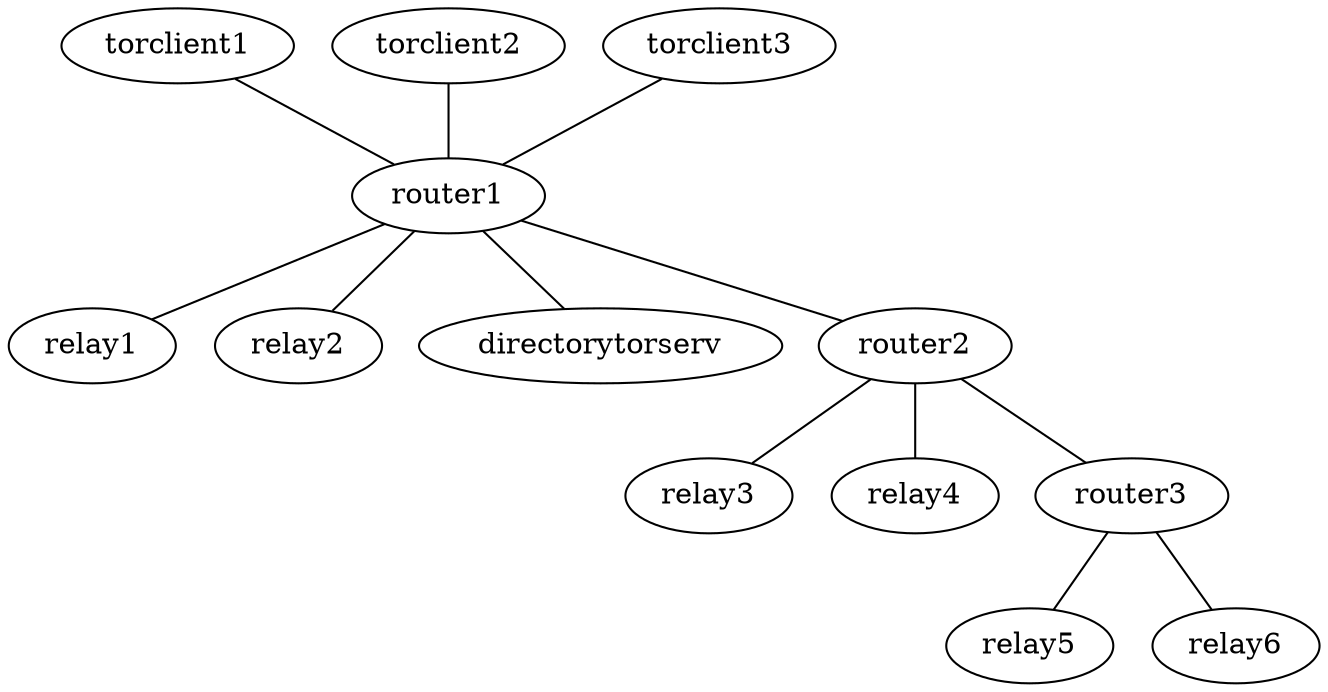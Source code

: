 graph g{
	
	torclient1 -- router1 [zone=A][prefix="122.42.1"]
	torclient2 -- router1 [zone=A][prefix="122.42.1"]
	torclient3 -- router1 [zone=A][prefix="122.42.1"]
	router1 -- relay1 [zone=C][prefix="122.42.3"]
	router1 -- relay2 [zone=C][prefix="122.42.3"]
	router1 -- directorytorserv [zone=B][prefix="122.42.2"]
	router1 -- router2 [zone=D][prefix="122.43.4"]
	router2 -- relay3 [zone=E][prefix="122.43.5"]
	router2 -- relay4 [zone=E][prefix="122.43.5"]
	router2 -- router3 [zone=F][prefix="110.40.1"]
	router3 -- relay5 [zone=G][prefix="110.40.2"]
	router3 -- relay6 [zone=G][prefix="110.40.2"]

}
